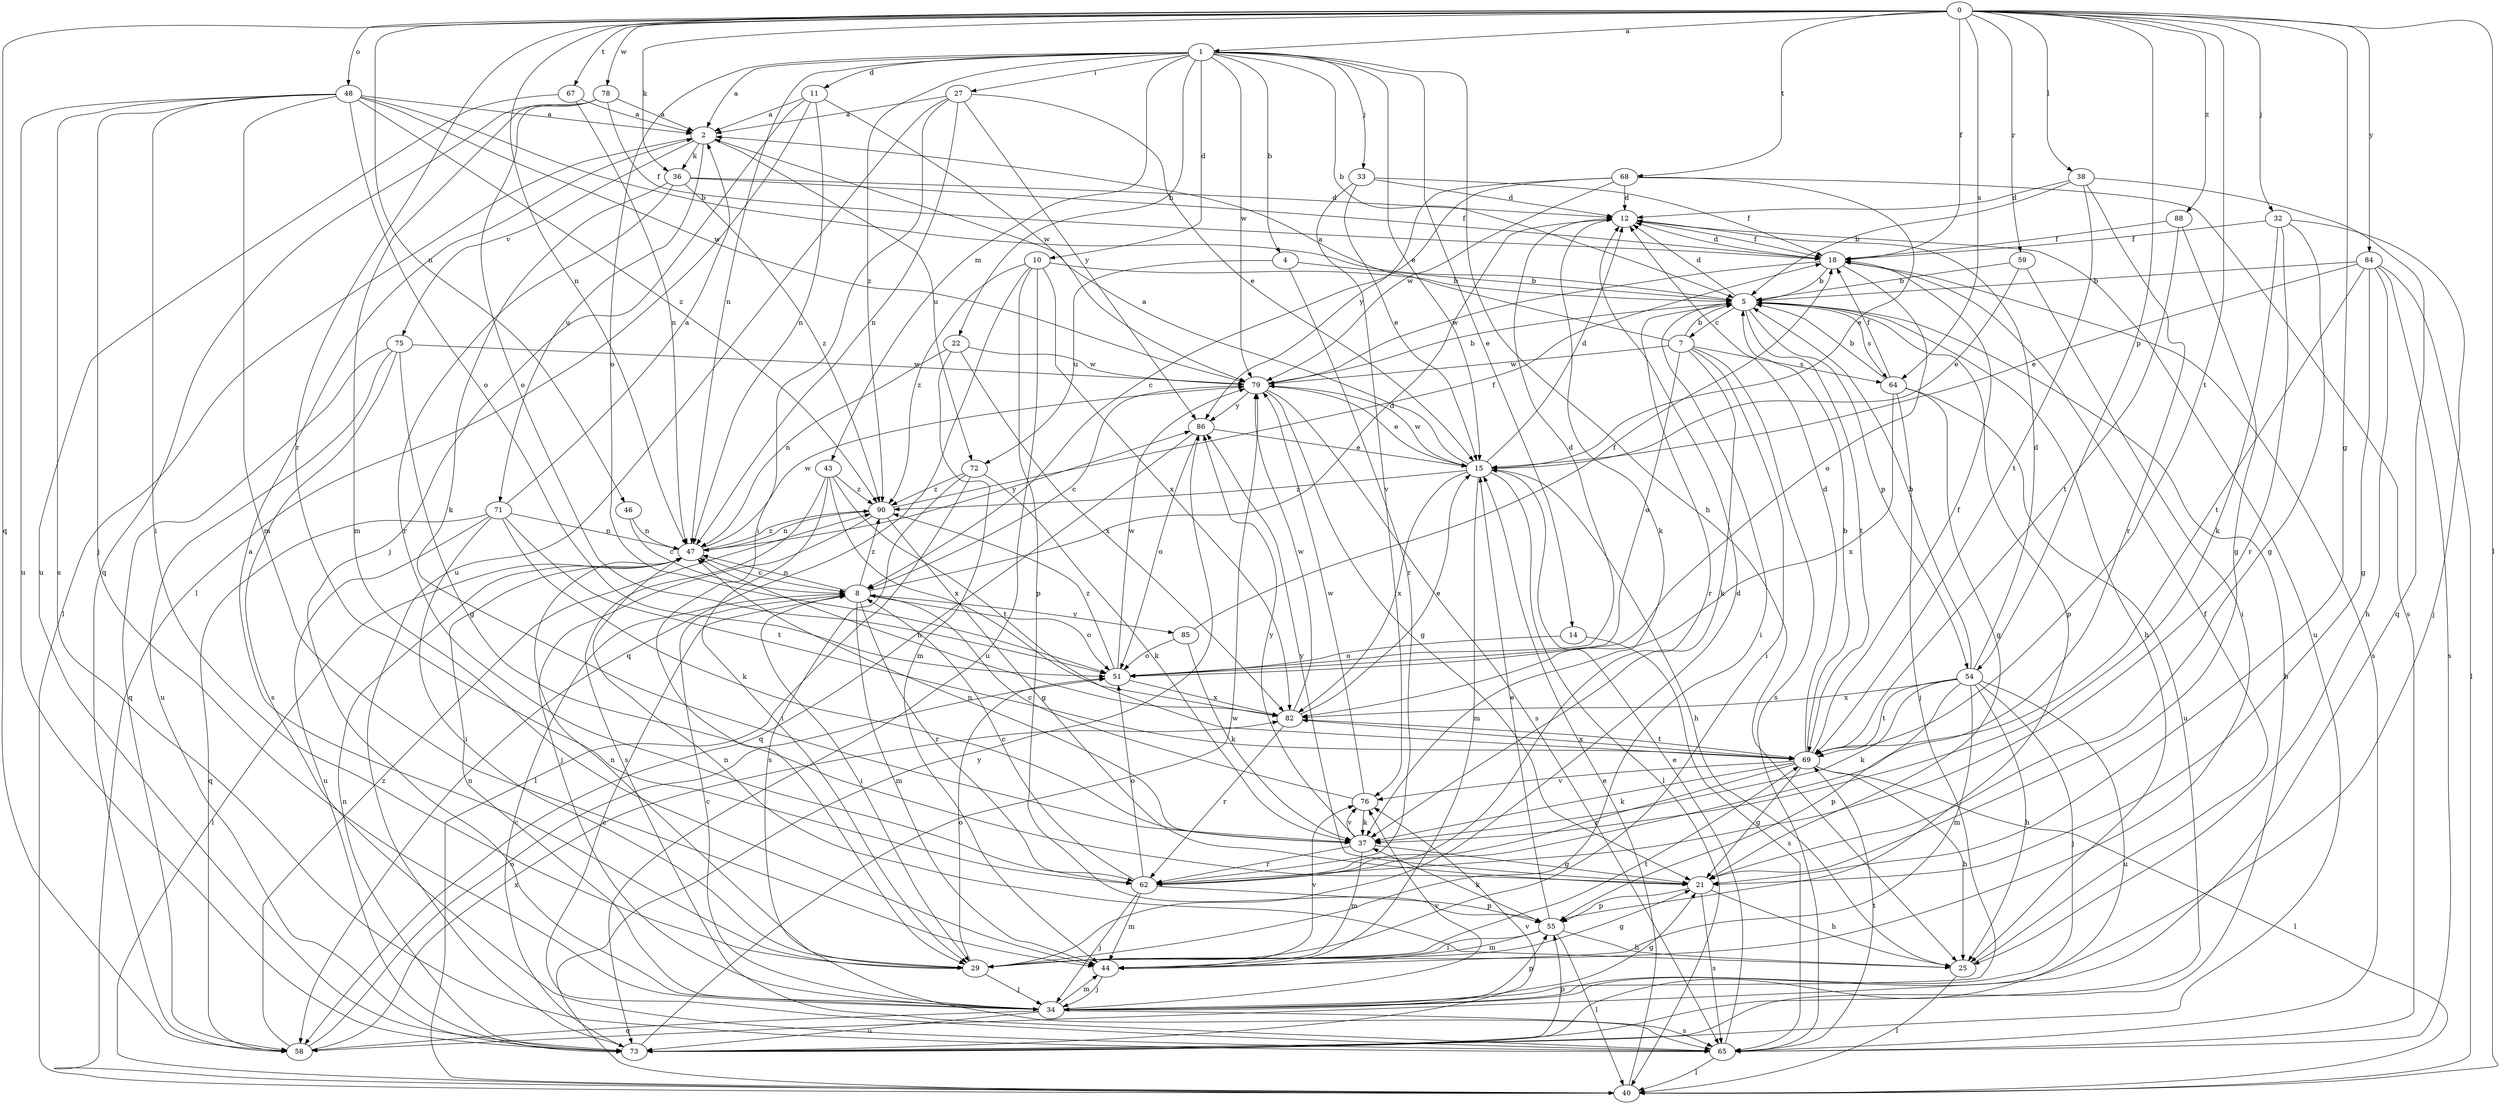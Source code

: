 strict digraph  {
0;
1;
2;
4;
5;
7;
8;
10;
11;
12;
14;
15;
18;
21;
22;
25;
27;
29;
32;
33;
34;
36;
37;
38;
40;
43;
44;
46;
47;
48;
51;
54;
55;
58;
59;
62;
64;
65;
67;
68;
69;
71;
72;
73;
75;
76;
78;
79;
82;
84;
85;
86;
88;
90;
0 -> 1  [label=a];
0 -> 18  [label=f];
0 -> 21  [label=g];
0 -> 32  [label=j];
0 -> 36  [label=k];
0 -> 38  [label=l];
0 -> 40  [label=l];
0 -> 46  [label=n];
0 -> 47  [label=n];
0 -> 48  [label=o];
0 -> 54  [label=p];
0 -> 58  [label=q];
0 -> 59  [label=r];
0 -> 62  [label=r];
0 -> 64  [label=s];
0 -> 67  [label=t];
0 -> 68  [label=t];
0 -> 69  [label=t];
0 -> 78  [label=w];
0 -> 84  [label=y];
0 -> 88  [label=z];
1 -> 2  [label=a];
1 -> 4  [label=b];
1 -> 5  [label=b];
1 -> 10  [label=d];
1 -> 11  [label=d];
1 -> 14  [label=e];
1 -> 15  [label=e];
1 -> 22  [label=h];
1 -> 25  [label=h];
1 -> 27  [label=i];
1 -> 33  [label=j];
1 -> 43  [label=m];
1 -> 47  [label=n];
1 -> 51  [label=o];
1 -> 79  [label=w];
1 -> 90  [label=z];
2 -> 36  [label=k];
2 -> 40  [label=l];
2 -> 71  [label=u];
2 -> 72  [label=u];
2 -> 75  [label=v];
4 -> 5  [label=b];
4 -> 62  [label=r];
4 -> 72  [label=u];
5 -> 7  [label=c];
5 -> 12  [label=d];
5 -> 25  [label=h];
5 -> 29  [label=i];
5 -> 54  [label=p];
5 -> 55  [label=p];
5 -> 62  [label=r];
5 -> 64  [label=s];
5 -> 69  [label=t];
7 -> 2  [label=a];
7 -> 5  [label=b];
7 -> 29  [label=i];
7 -> 37  [label=k];
7 -> 51  [label=o];
7 -> 64  [label=s];
7 -> 65  [label=s];
7 -> 79  [label=w];
8 -> 12  [label=d];
8 -> 29  [label=i];
8 -> 44  [label=m];
8 -> 47  [label=n];
8 -> 51  [label=o];
8 -> 62  [label=r];
8 -> 85  [label=y];
8 -> 90  [label=z];
10 -> 5  [label=b];
10 -> 55  [label=p];
10 -> 58  [label=q];
10 -> 73  [label=u];
10 -> 82  [label=x];
10 -> 90  [label=z];
11 -> 2  [label=a];
11 -> 34  [label=j];
11 -> 40  [label=l];
11 -> 47  [label=n];
11 -> 79  [label=w];
12 -> 18  [label=f];
12 -> 37  [label=k];
12 -> 73  [label=u];
14 -> 51  [label=o];
14 -> 65  [label=s];
15 -> 2  [label=a];
15 -> 12  [label=d];
15 -> 25  [label=h];
15 -> 40  [label=l];
15 -> 44  [label=m];
15 -> 79  [label=w];
15 -> 82  [label=x];
15 -> 90  [label=z];
18 -> 5  [label=b];
18 -> 12  [label=d];
18 -> 51  [label=o];
18 -> 65  [label=s];
18 -> 79  [label=w];
21 -> 25  [label=h];
21 -> 55  [label=p];
21 -> 65  [label=s];
21 -> 86  [label=y];
22 -> 44  [label=m];
22 -> 47  [label=n];
22 -> 79  [label=w];
22 -> 82  [label=x];
25 -> 18  [label=f];
25 -> 40  [label=l];
25 -> 47  [label=n];
27 -> 2  [label=a];
27 -> 15  [label=e];
27 -> 29  [label=i];
27 -> 47  [label=n];
27 -> 73  [label=u];
27 -> 86  [label=y];
29 -> 2  [label=a];
29 -> 12  [label=d];
29 -> 21  [label=g];
29 -> 34  [label=j];
29 -> 47  [label=n];
29 -> 51  [label=o];
29 -> 69  [label=t];
32 -> 18  [label=f];
32 -> 21  [label=g];
32 -> 34  [label=j];
32 -> 37  [label=k];
32 -> 62  [label=r];
33 -> 12  [label=d];
33 -> 15  [label=e];
33 -> 18  [label=f];
33 -> 76  [label=v];
34 -> 8  [label=c];
34 -> 21  [label=g];
34 -> 44  [label=m];
34 -> 47  [label=n];
34 -> 55  [label=p];
34 -> 58  [label=q];
34 -> 65  [label=s];
34 -> 73  [label=u];
34 -> 76  [label=v];
36 -> 12  [label=d];
36 -> 18  [label=f];
36 -> 37  [label=k];
36 -> 62  [label=r];
36 -> 90  [label=z];
37 -> 21  [label=g];
37 -> 44  [label=m];
37 -> 47  [label=n];
37 -> 62  [label=r];
37 -> 76  [label=v];
37 -> 86  [label=y];
38 -> 5  [label=b];
38 -> 12  [label=d];
38 -> 58  [label=q];
38 -> 62  [label=r];
38 -> 69  [label=t];
40 -> 15  [label=e];
40 -> 86  [label=y];
43 -> 29  [label=i];
43 -> 65  [label=s];
43 -> 69  [label=t];
43 -> 82  [label=x];
43 -> 90  [label=z];
44 -> 34  [label=j];
44 -> 76  [label=v];
46 -> 8  [label=c];
46 -> 47  [label=n];
47 -> 8  [label=c];
47 -> 40  [label=l];
47 -> 79  [label=w];
47 -> 86  [label=y];
47 -> 90  [label=z];
48 -> 2  [label=a];
48 -> 5  [label=b];
48 -> 29  [label=i];
48 -> 34  [label=j];
48 -> 44  [label=m];
48 -> 51  [label=o];
48 -> 65  [label=s];
48 -> 73  [label=u];
48 -> 79  [label=w];
48 -> 90  [label=z];
51 -> 12  [label=d];
51 -> 79  [label=w];
51 -> 82  [label=x];
51 -> 90  [label=z];
54 -> 5  [label=b];
54 -> 12  [label=d];
54 -> 25  [label=h];
54 -> 34  [label=j];
54 -> 37  [label=k];
54 -> 44  [label=m];
54 -> 55  [label=p];
54 -> 69  [label=t];
54 -> 73  [label=u];
54 -> 82  [label=x];
55 -> 15  [label=e];
55 -> 25  [label=h];
55 -> 29  [label=i];
55 -> 37  [label=k];
55 -> 40  [label=l];
55 -> 44  [label=m];
58 -> 51  [label=o];
58 -> 82  [label=x];
58 -> 90  [label=z];
59 -> 5  [label=b];
59 -> 15  [label=e];
59 -> 29  [label=i];
62 -> 8  [label=c];
62 -> 34  [label=j];
62 -> 44  [label=m];
62 -> 51  [label=o];
62 -> 55  [label=p];
64 -> 5  [label=b];
64 -> 18  [label=f];
64 -> 21  [label=g];
64 -> 34  [label=j];
64 -> 73  [label=u];
64 -> 82  [label=x];
65 -> 8  [label=c];
65 -> 15  [label=e];
65 -> 40  [label=l];
65 -> 69  [label=t];
67 -> 2  [label=a];
67 -> 47  [label=n];
67 -> 73  [label=u];
68 -> 8  [label=c];
68 -> 12  [label=d];
68 -> 15  [label=e];
68 -> 65  [label=s];
68 -> 79  [label=w];
68 -> 86  [label=y];
69 -> 5  [label=b];
69 -> 12  [label=d];
69 -> 18  [label=f];
69 -> 21  [label=g];
69 -> 25  [label=h];
69 -> 37  [label=k];
69 -> 40  [label=l];
69 -> 62  [label=r];
69 -> 76  [label=v];
69 -> 82  [label=x];
71 -> 2  [label=a];
71 -> 29  [label=i];
71 -> 37  [label=k];
71 -> 47  [label=n];
71 -> 58  [label=q];
71 -> 69  [label=t];
71 -> 73  [label=u];
72 -> 37  [label=k];
72 -> 40  [label=l];
72 -> 65  [label=s];
72 -> 90  [label=z];
73 -> 5  [label=b];
73 -> 8  [label=c];
73 -> 47  [label=n];
73 -> 55  [label=p];
73 -> 76  [label=v];
73 -> 79  [label=w];
75 -> 21  [label=g];
75 -> 58  [label=q];
75 -> 65  [label=s];
75 -> 73  [label=u];
75 -> 79  [label=w];
76 -> 8  [label=c];
76 -> 37  [label=k];
76 -> 79  [label=w];
78 -> 2  [label=a];
78 -> 18  [label=f];
78 -> 44  [label=m];
78 -> 51  [label=o];
78 -> 58  [label=q];
79 -> 5  [label=b];
79 -> 8  [label=c];
79 -> 15  [label=e];
79 -> 21  [label=g];
79 -> 65  [label=s];
79 -> 86  [label=y];
82 -> 15  [label=e];
82 -> 47  [label=n];
82 -> 62  [label=r];
82 -> 69  [label=t];
82 -> 79  [label=w];
84 -> 5  [label=b];
84 -> 15  [label=e];
84 -> 21  [label=g];
84 -> 25  [label=h];
84 -> 40  [label=l];
84 -> 65  [label=s];
84 -> 69  [label=t];
85 -> 18  [label=f];
85 -> 37  [label=k];
85 -> 51  [label=o];
86 -> 15  [label=e];
86 -> 51  [label=o];
86 -> 58  [label=q];
88 -> 18  [label=f];
88 -> 21  [label=g];
88 -> 69  [label=t];
90 -> 18  [label=f];
90 -> 21  [label=g];
90 -> 34  [label=j];
90 -> 47  [label=n];
}
